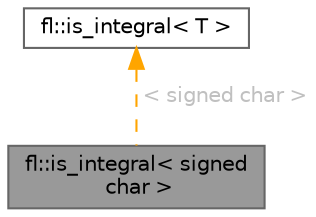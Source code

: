 digraph "fl::is_integral&lt; signed char &gt;"
{
 // INTERACTIVE_SVG=YES
 // LATEX_PDF_SIZE
  bgcolor="transparent";
  edge [fontname=Helvetica,fontsize=10,labelfontname=Helvetica,labelfontsize=10];
  node [fontname=Helvetica,fontsize=10,shape=box,height=0.2,width=0.4];
  Node1 [id="Node000001",label="fl::is_integral\< signed\l char \>",height=0.2,width=0.4,color="gray40", fillcolor="grey60", style="filled", fontcolor="black",tooltip=" "];
  Node2 -> Node1 [id="edge1_Node000001_Node000002",dir="back",color="orange",style="dashed",tooltip=" ",label=" \< signed char \>",fontcolor="grey" ];
  Node2 [id="Node000002",label="fl::is_integral\< T \>",height=0.2,width=0.4,color="gray40", fillcolor="white", style="filled",URL="$dc/d4e/structfl_1_1is__integral.html",tooltip=" "];
}
